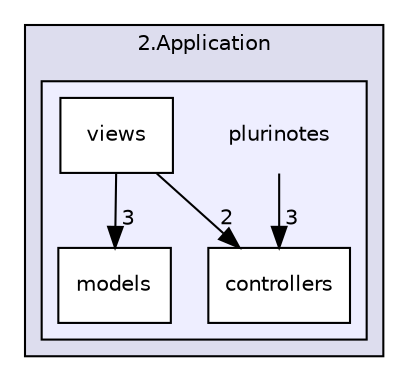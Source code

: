 digraph "/home/maxime/Documents/Scolarité/P17/LO21/Projet/utc-lo21-plurinotes/2.Application/plurinotes" {
  compound=true
  node [ fontsize="10", fontname="Helvetica"];
  edge [ labelfontsize="10", labelfontname="Helvetica"];
  subgraph clusterdir_4932e59ca78e712eac00bf650cd3ff53 {
    graph [ bgcolor="#ddddee", pencolor="black", label="2.Application" fontname="Helvetica", fontsize="10", URL="dir_4932e59ca78e712eac00bf650cd3ff53.html"]
  subgraph clusterdir_7c78a16d15fcec54b825b3aa51231ae2 {
    graph [ bgcolor="#eeeeff", pencolor="black", label="" URL="dir_7c78a16d15fcec54b825b3aa51231ae2.html"];
    dir_7c78a16d15fcec54b825b3aa51231ae2 [shape=plaintext label="plurinotes"];
    dir_cdc47baf63085f7782e180c4e944bef5 [shape=box label="controllers" color="black" fillcolor="white" style="filled" URL="dir_cdc47baf63085f7782e180c4e944bef5.html"];
    dir_60e591bbed2aa01e13b2832ce20c0520 [shape=box label="models" color="black" fillcolor="white" style="filled" URL="dir_60e591bbed2aa01e13b2832ce20c0520.html"];
    dir_29bf0f6f8001111f65cc31ec03879120 [shape=box label="views" color="black" fillcolor="white" style="filled" URL="dir_29bf0f6f8001111f65cc31ec03879120.html"];
  }
  }
  dir_29bf0f6f8001111f65cc31ec03879120->dir_cdc47baf63085f7782e180c4e944bef5 [headlabel="2", labeldistance=1.5 headhref="dir_000004_000002.html"];
  dir_29bf0f6f8001111f65cc31ec03879120->dir_60e591bbed2aa01e13b2832ce20c0520 [headlabel="3", labeldistance=1.5 headhref="dir_000004_000003.html"];
  dir_7c78a16d15fcec54b825b3aa51231ae2->dir_cdc47baf63085f7782e180c4e944bef5 [headlabel="3", labeldistance=1.5 headhref="dir_000001_000002.html"];
}

